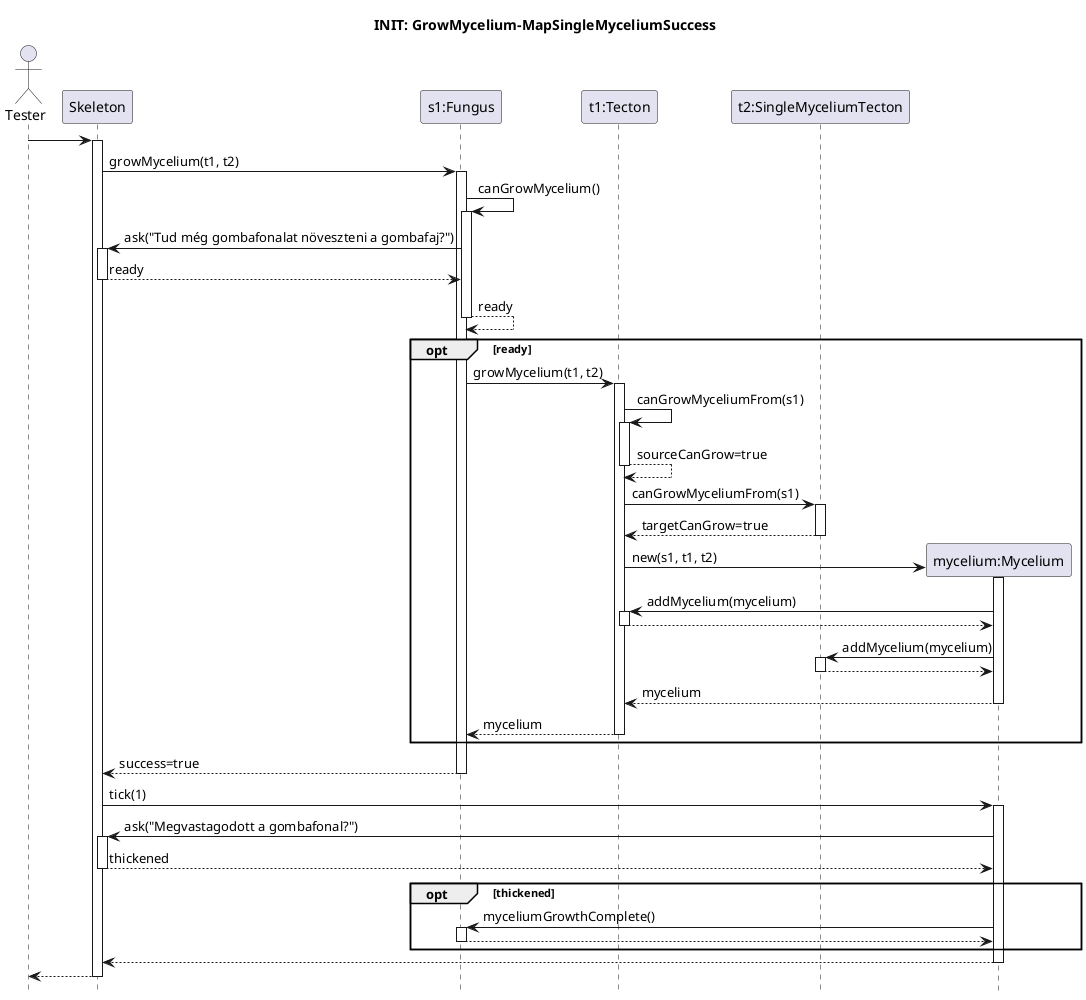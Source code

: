 @startuml grow-mycelium-success
hide footbox

title INIT: GrowMycelium-MapSingleMyceliumSuccess

actor Tester
participant Skeleton
participant "s1:Fungus" as species
participant "t1:Tecton" as source
participant "t2:SingleMyceliumTecton" as target
participant "mycelium:Mycelium" as mycelium

Tester -> Skeleton
activate Skeleton

Skeleton -> species : growMycelium(t1, t2)
activate species

species -> species : canGrowMycelium()
activate species

Skeleton <- species : ask("Tud még gombafonalat növeszteni a gombafaj?")
activate Skeleton
return ready

return ready

opt ready

    species -> source : growMycelium(t1, t2)
    activate source
        source -> source : canGrowMyceliumFrom(s1)
        activate source
        return sourceCanGrow=true

        source -> target : canGrowMyceliumFrom(s1)
        activate target
        return targetCanGrow=true

        create mycelium
        source -> mycelium : new(s1, t1, t2)
        activate mycelium

        mycelium -> source : addMycelium(mycelium)
        activate source
        return

        mycelium -> target : addMycelium(mycelium)
        activate target
        return

        return mycelium

    return mycelium
end
return success=true

Skeleton -> mycelium : tick(1)
activate mycelium

Skeleton <- mycelium : ask("Megvastagodott a gombafonal?")
activate Skeleton
return thickened

opt thickened 
    mycelium -> species : myceliumGrowthComplete()
    activate species
    return
end

return

return
@enduml